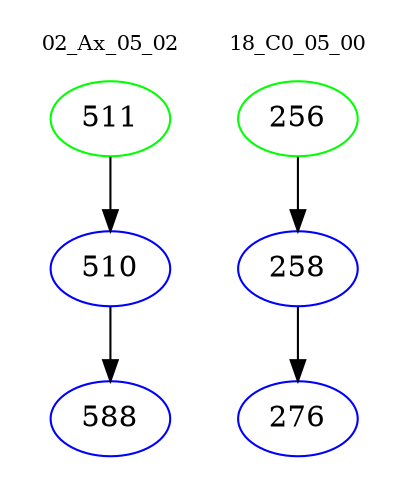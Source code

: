 digraph{
subgraph cluster_0 {
color = white
label = "02_Ax_05_02";
fontsize=10;
T0_511 [label="511", color="green"]
T0_511 -> T0_510 [color="black"]
T0_510 [label="510", color="blue"]
T0_510 -> T0_588 [color="black"]
T0_588 [label="588", color="blue"]
}
subgraph cluster_1 {
color = white
label = "18_C0_05_00";
fontsize=10;
T1_256 [label="256", color="green"]
T1_256 -> T1_258 [color="black"]
T1_258 [label="258", color="blue"]
T1_258 -> T1_276 [color="black"]
T1_276 [label="276", color="blue"]
}
}
